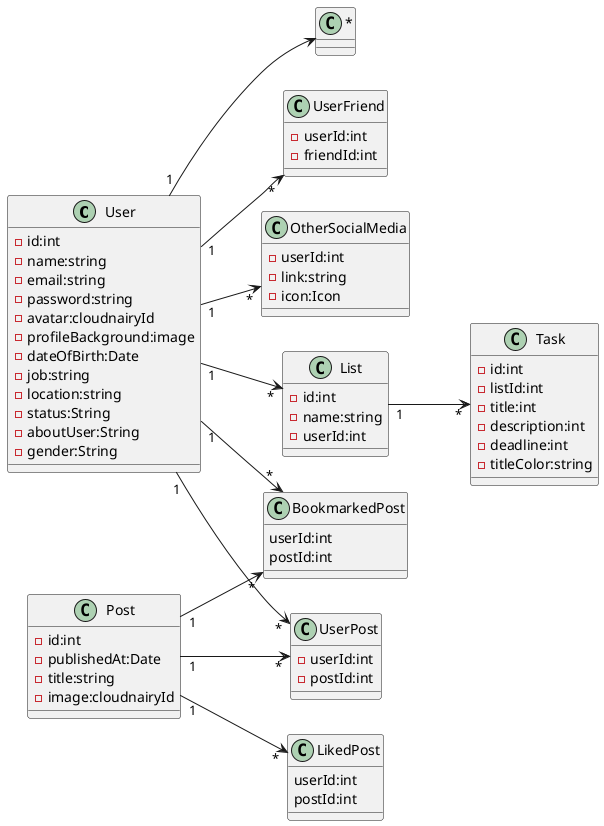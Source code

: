 @startuml
left to right direction
class User{
    -id:int
    -name:string
    -email:string
    -password:string
    -avatar:cloudnairyId
    -profileBackground:image
    -dateOfBirth:Date
    -job:string
    -location:string
    -status:String
    -aboutUser:String
    -gender:String
}



class UserFriend{
    -userId:int
    -friendId:int

}
class OtherSocialMedia {
    -userId:int
    -link:string
    -icon:Icon
}
class Post{
    -id:int
    -publishedAt:Date
    -title:string
    -image:cloudnairyId
}
class UserPost{
    -userId:int
    -postId:int
}


class List {
    -id:int
    -name:string
    -userId:int
}
class Task{
    -id:int
    -listId:int
    -title:int
    -description:int
    -deadline:int
    -titleColor:string
}
class BookmarkedPost{
    userId:int
    postId:int
}
class LikedPost{
    userId:int
    postId:int

}

User "1" --> "*" List
User "1" --> "*" UserPost
User "1" --> "*" BookmarkedPost
User "1" --> "*" OtherSocialMedia
User "1" --> "*" UserFriend
User "1" --> "*"
Post "1" --> "*" UserPost
Post "1" --> "*" BookmarkedPost
Post "1" --> "*" LikedPost

List "1" --> "*" Task


@enduml